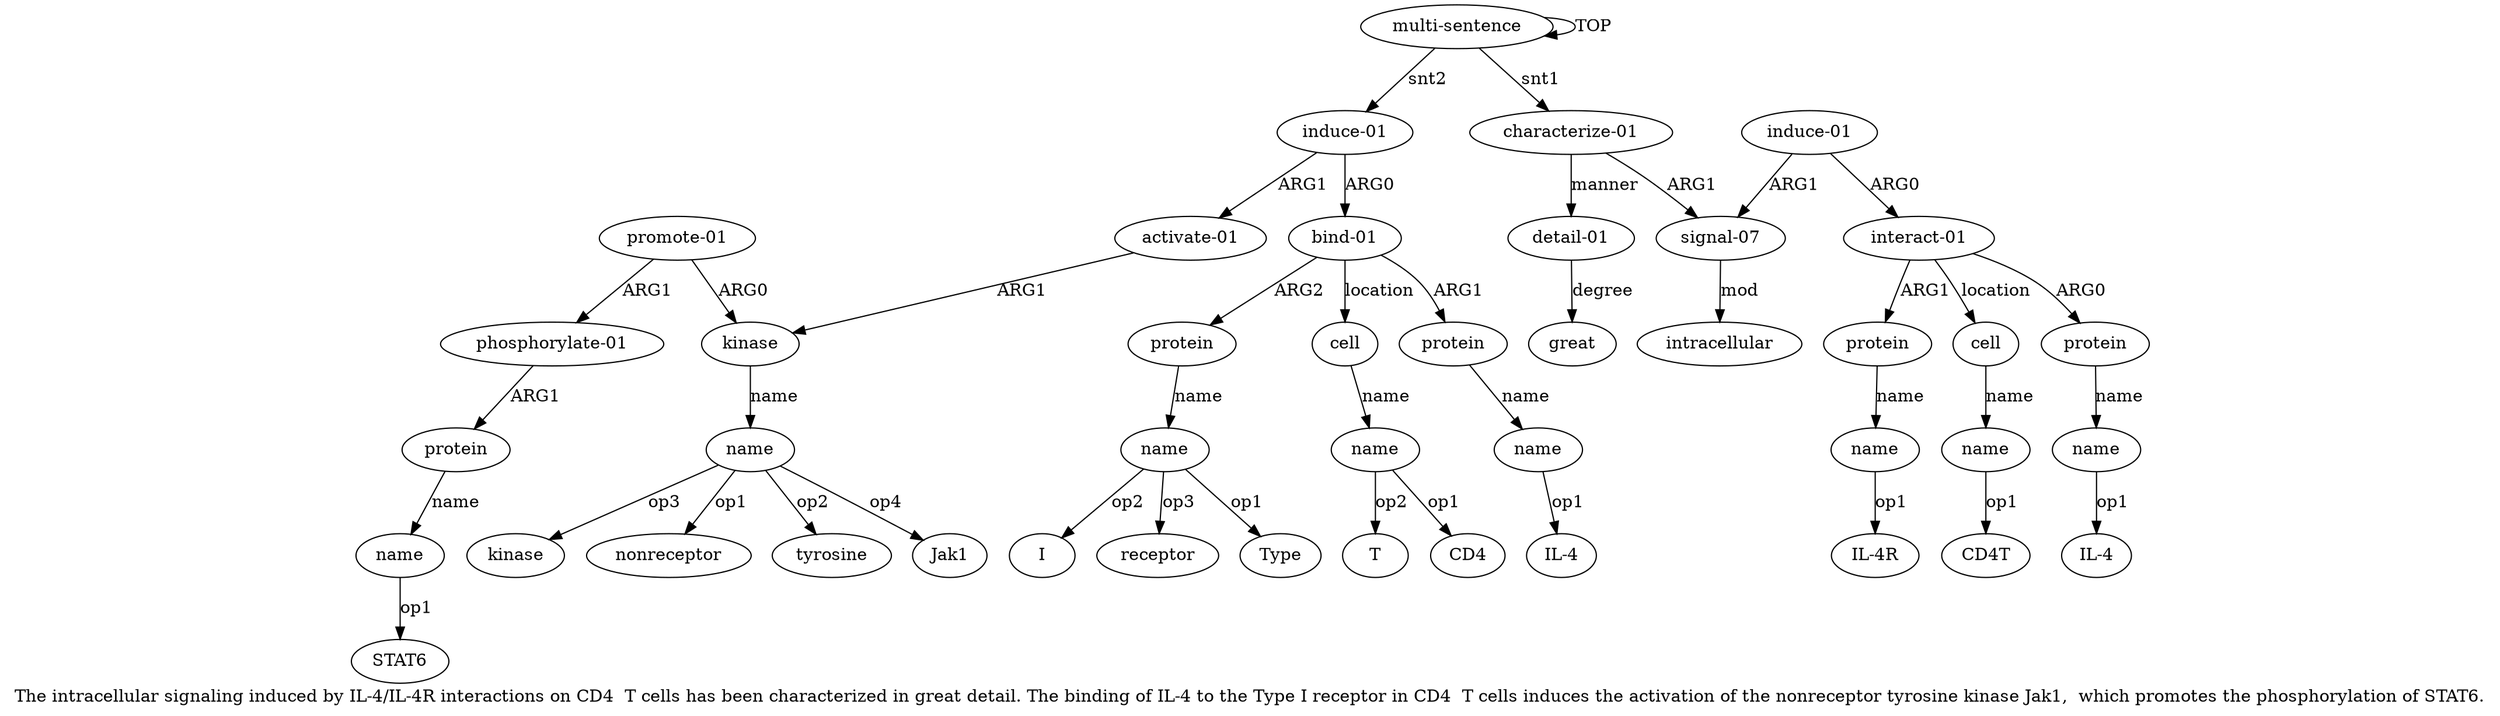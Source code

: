 digraph  {
	graph [label="The intracellular signaling induced by IL-4/IL-4R interactions on CD4  T cells has been characterized in great detail. The binding \
of IL-4 to the Type I receptor in CD4  T cells induces the activation of the nonreceptor tyrosine kinase Jak1,  which promotes the \
phosphorylation of STAT6."];
	node [label="\N"];
	a20	 [color=black,
		gold_ind=20,
		gold_label=cell,
		label=cell,
		test_ind=20,
		test_label=cell];
	a21	 [color=black,
		gold_ind=21,
		gold_label=name,
		label=name,
		test_ind=21,
		test_label=name];
	a20 -> a21 [key=0,
	color=black,
	gold_label=name,
	label=name,
	test_label=name];
"a21 T" [color=black,
	gold_ind=-1,
	gold_label=T,
	label=T,
	test_ind=-1,
	test_label=T];
a21 -> "a21 T" [key=0,
color=black,
gold_label=op2,
label=op2,
test_label=op2];
"a21 CD4" [color=black,
gold_ind=-1,
gold_label=CD4,
label=CD4,
test_ind=-1,
test_label=CD4];
a21 -> "a21 CD4" [key=0,
color=black,
gold_label=op1,
label=op1,
test_label=op1];
a22 [color=black,
gold_ind=22,
gold_label="activate-01",
label="activate-01",
test_ind=22,
test_label="activate-01"];
a23 [color=black,
gold_ind=23,
gold_label=kinase,
label=kinase,
test_ind=23,
test_label=kinase];
a22 -> a23 [key=0,
color=black,
gold_label=ARG1,
label=ARG1,
test_label=ARG1];
a24 [color=black,
gold_ind=24,
gold_label=name,
label=name,
test_ind=24,
test_label=name];
a23 -> a24 [key=0,
color=black,
gold_label=name,
label=name,
test_label=name];
"a24 tyrosine" [color=black,
gold_ind=-1,
gold_label=tyrosine,
label=tyrosine,
test_ind=-1,
test_label=tyrosine];
a24 -> "a24 tyrosine" [key=0,
color=black,
gold_label=op2,
label=op2,
test_label=op2];
"a24 Jak1" [color=black,
gold_ind=-1,
gold_label=Jak1,
label=Jak1,
test_ind=-1,
test_label=Jak1];
a24 -> "a24 Jak1" [key=0,
color=black,
gold_label=op4,
label=op4,
test_label=op4];
"a24 kinase" [color=black,
gold_ind=-1,
gold_label=kinase,
label=kinase,
test_ind=-1,
test_label=kinase];
a24 -> "a24 kinase" [key=0,
color=black,
gold_label=op3,
label=op3,
test_label=op3];
"a24 nonreceptor" [color=black,
gold_ind=-1,
gold_label=nonreceptor,
label=nonreceptor,
test_ind=-1,
test_label=nonreceptor];
a24 -> "a24 nonreceptor" [key=0,
color=black,
gold_label=op1,
label=op1,
test_label=op1];
a25 [color=black,
gold_ind=25,
gold_label="promote-01",
label="promote-01",
test_ind=25,
test_label="promote-01"];
a25 -> a23 [key=0,
color=black,
gold_label=ARG0,
label=ARG0,
test_label=ARG0];
a26 [color=black,
gold_ind=26,
gold_label="phosphorylate-01",
label="phosphorylate-01",
test_ind=26,
test_label="phosphorylate-01"];
a25 -> a26 [key=0,
color=black,
gold_label=ARG1,
label=ARG1,
test_label=ARG1];
a27 [color=black,
gold_ind=27,
gold_label=protein,
label=protein,
test_ind=27,
test_label=protein];
a26 -> a27 [key=0,
color=black,
gold_label=ARG1,
label=ARG1,
test_label=ARG1];
a28 [color=black,
gold_ind=28,
gold_label=name,
label=name,
test_ind=28,
test_label=name];
a27 -> a28 [key=0,
color=black,
gold_label=name,
label=name,
test_label=name];
"a28 STAT6" [color=black,
gold_ind=-1,
gold_label=STAT6,
label=STAT6,
test_ind=-1,
test_label=STAT6];
a28 -> "a28 STAT6" [key=0,
color=black,
gold_label=op1,
label=op1,
test_label=op1];
"a19 receptor" [color=black,
gold_ind=-1,
gold_label=receptor,
label=receptor,
test_ind=-1,
test_label=receptor];
"a7 IL-4" [color=black,
gold_ind=-1,
gold_label="IL-4",
label="IL-4",
test_ind=-1,
test_label="IL-4"];
"a9 IL-4R" [color=black,
gold_ind=-1,
gold_label="IL-4R",
label="IL-4R",
test_ind=-1,
test_label="IL-4R"];
a15 [color=black,
gold_ind=15,
gold_label="bind-01",
label="bind-01",
test_ind=15,
test_label="bind-01"];
a15 -> a20 [key=0,
color=black,
gold_label=location,
label=location,
test_label=location];
a16 [color=black,
gold_ind=16,
gold_label=protein,
label=protein,
test_ind=16,
test_label=protein];
a15 -> a16 [key=0,
color=black,
gold_label=ARG1,
label=ARG1,
test_label=ARG1];
a18 [color=black,
gold_ind=18,
gold_label=protein,
label=protein,
test_ind=18,
test_label=protein];
a15 -> a18 [key=0,
color=black,
gold_label=ARG2,
label=ARG2,
test_label=ARG2];
a14 [color=black,
gold_ind=14,
gold_label="induce-01",
label="induce-01",
test_ind=14,
test_label="induce-01"];
a14 -> a22 [key=0,
color=black,
gold_label=ARG1,
label=ARG1,
test_label=ARG1];
a14 -> a15 [key=0,
color=black,
gold_label=ARG0,
label=ARG0,
test_label=ARG0];
a17 [color=black,
gold_ind=17,
gold_label=name,
label=name,
test_ind=17,
test_label=name];
"a17 IL-4" [color=black,
gold_ind=-1,
gold_label="IL-4",
label="IL-4",
test_ind=-1,
test_label="IL-4"];
a17 -> "a17 IL-4" [key=0,
color=black,
gold_label=op1,
label=op1,
test_label=op1];
a16 -> a17 [key=0,
color=black,
gold_label=name,
label=name,
test_label=name];
a11 [color=black,
gold_ind=11,
gold_label=name,
label=name,
test_ind=11,
test_label=name];
"a11 CD4T" [color=black,
gold_ind=-1,
gold_label=CD4T,
label=CD4T,
test_ind=-1,
test_label=CD4T];
a11 -> "a11 CD4T" [key=0,
color=black,
gold_label=op1,
label=op1,
test_label=op1];
a10 [color=black,
gold_ind=10,
gold_label=cell,
label=cell,
test_ind=10,
test_label=cell];
a10 -> a11 [key=0,
color=black,
gold_label=name,
label=name,
test_label=name];
a13 [color=black,
gold_ind=13,
gold_label=great,
label=great,
test_ind=13,
test_label=great];
a12 [color=black,
gold_ind=12,
gold_label="detail-01",
label="detail-01",
test_ind=12,
test_label="detail-01"];
a12 -> a13 [key=0,
color=black,
gold_label=degree,
label=degree,
test_label=degree];
a19 [color=black,
gold_ind=19,
gold_label=name,
label=name,
test_ind=19,
test_label=name];
a19 -> "a19 receptor" [key=0,
color=black,
gold_label=op3,
label=op3,
test_label=op3];
"a19 Type" [color=black,
gold_ind=-1,
gold_label=Type,
label=Type,
test_ind=-1,
test_label=Type];
a19 -> "a19 Type" [key=0,
color=black,
gold_label=op1,
label=op1,
test_label=op1];
"a19 I" [color=black,
gold_ind=-1,
gold_label=I,
label=I,
test_ind=-1,
test_label=I];
a19 -> "a19 I" [key=0,
color=black,
gold_label=op2,
label=op2,
test_label=op2];
a18 -> a19 [key=0,
color=black,
gold_label=name,
label=name,
test_label=name];
a1 [color=black,
gold_ind=1,
gold_label="characterize-01",
label="characterize-01",
test_ind=1,
test_label="characterize-01"];
a1 -> a12 [key=0,
color=black,
gold_label=manner,
label=manner,
test_label=manner];
a2 [color=black,
gold_ind=2,
gold_label="signal-07",
label="signal-07",
test_ind=2,
test_label="signal-07"];
a1 -> a2 [key=0,
color=black,
gold_label=ARG1,
label=ARG1,
test_label=ARG1];
a0 [color=black,
gold_ind=0,
gold_label="multi-sentence",
label="multi-sentence",
test_ind=0,
test_label="multi-sentence"];
a0 -> a14 [key=0,
color=black,
gold_label=snt2,
label=snt2,
test_label=snt2];
a0 -> a1 [key=0,
color=black,
gold_label=snt1,
label=snt1,
test_label=snt1];
a0 -> a0 [key=0,
color=black,
gold_label=TOP,
label=TOP,
test_label=TOP];
a3 [color=black,
gold_ind=3,
gold_label=intracellular,
label=intracellular,
test_ind=3,
test_label=intracellular];
a2 -> a3 [key=0,
color=black,
gold_label=mod,
label=mod,
test_label=mod];
a5 [color=black,
gold_ind=5,
gold_label="interact-01",
label="interact-01",
test_ind=5,
test_label="interact-01"];
a5 -> a10 [key=0,
color=black,
gold_label=location,
label=location,
test_label=location];
a6 [color=black,
gold_ind=6,
gold_label=protein,
label=protein,
test_ind=6,
test_label=protein];
a5 -> a6 [key=0,
color=black,
gold_label=ARG0,
label=ARG0,
test_label=ARG0];
a8 [color=black,
gold_ind=8,
gold_label=protein,
label=protein,
test_ind=8,
test_label=protein];
a5 -> a8 [key=0,
color=black,
gold_label=ARG1,
label=ARG1,
test_label=ARG1];
a4 [color=black,
gold_ind=4,
gold_label="induce-01",
label="induce-01",
test_ind=4,
test_label="induce-01"];
a4 -> a2 [key=0,
color=black,
gold_label=ARG1,
label=ARG1,
test_label=ARG1];
a4 -> a5 [key=0,
color=black,
gold_label=ARG0,
label=ARG0,
test_label=ARG0];
a7 [color=black,
gold_ind=7,
gold_label=name,
label=name,
test_ind=7,
test_label=name];
a7 -> "a7 IL-4" [key=0,
color=black,
gold_label=op1,
label=op1,
test_label=op1];
a6 -> a7 [key=0,
color=black,
gold_label=name,
label=name,
test_label=name];
a9 [color=black,
gold_ind=9,
gold_label=name,
label=name,
test_ind=9,
test_label=name];
a9 -> "a9 IL-4R" [key=0,
color=black,
gold_label=op1,
label=op1,
test_label=op1];
a8 -> a9 [key=0,
color=black,
gold_label=name,
label=name,
test_label=name];
}

